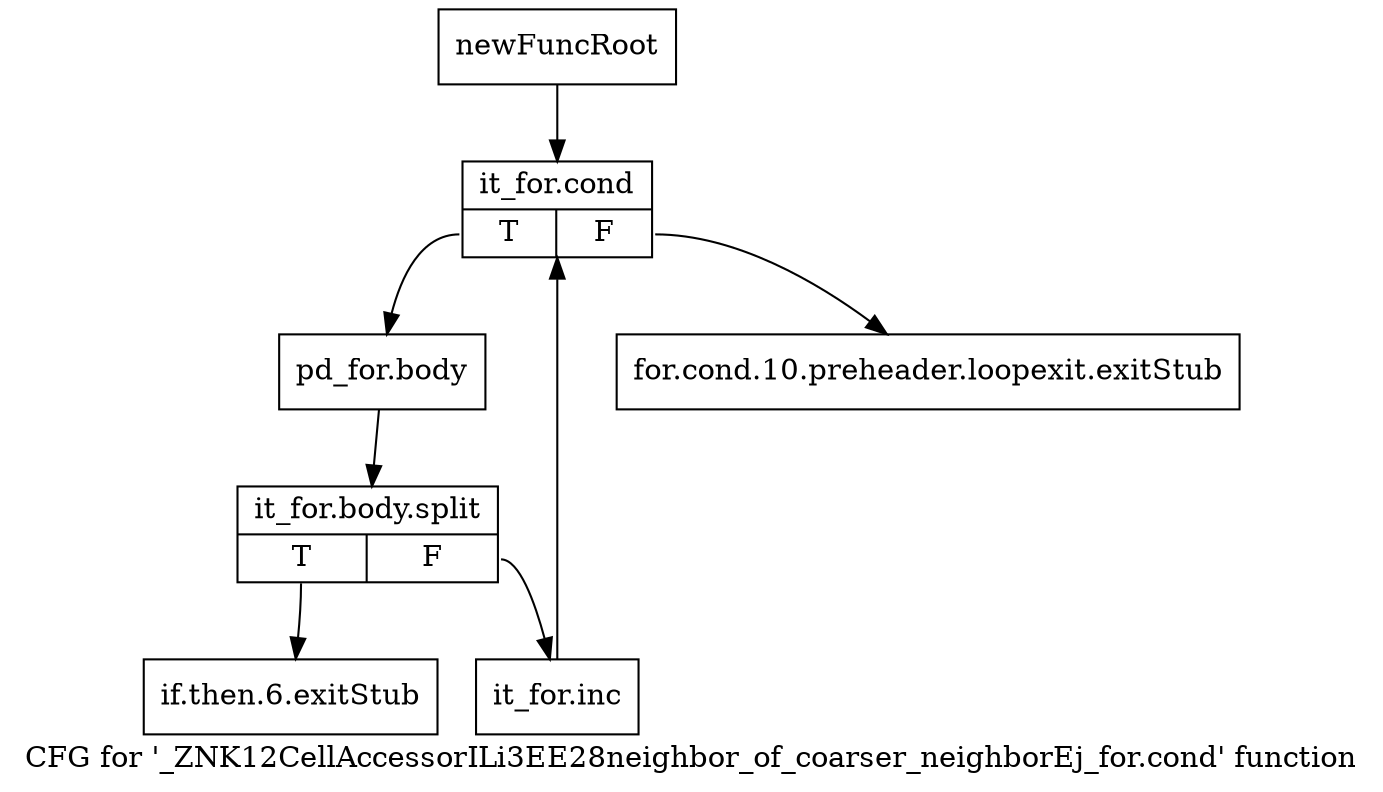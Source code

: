 digraph "CFG for '_ZNK12CellAccessorILi3EE28neighbor_of_coarser_neighborEj_for.cond' function" {
	label="CFG for '_ZNK12CellAccessorILi3EE28neighbor_of_coarser_neighborEj_for.cond' function";

	Node0x98e8180 [shape=record,label="{newFuncRoot}"];
	Node0x98e8180 -> Node0x98e8270;
	Node0x98e81d0 [shape=record,label="{for.cond.10.preheader.loopexit.exitStub}"];
	Node0x98e8220 [shape=record,label="{if.then.6.exitStub}"];
	Node0x98e8270 [shape=record,label="{it_for.cond|{<s0>T|<s1>F}}"];
	Node0x98e8270:s0 -> Node0x98e82c0;
	Node0x98e8270:s1 -> Node0x98e81d0;
	Node0x98e82c0 [shape=record,label="{pd_for.body}"];
	Node0x98e82c0 -> Node0xbcc8aa0;
	Node0xbcc8aa0 [shape=record,label="{it_for.body.split|{<s0>T|<s1>F}}"];
	Node0xbcc8aa0:s0 -> Node0x98e8220;
	Node0xbcc8aa0:s1 -> Node0x98e8310;
	Node0x98e8310 [shape=record,label="{it_for.inc}"];
	Node0x98e8310 -> Node0x98e8270;
}
